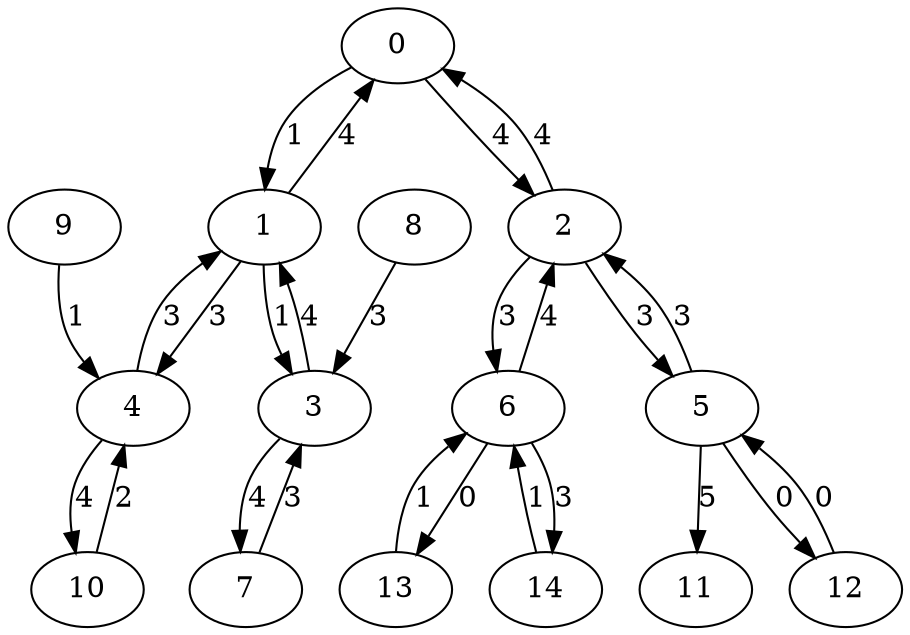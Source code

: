 strict digraph "" {
	0 -> 1	[label=1];
	0 -> 2	[label=4];
	1 -> 0	[label=4];
	1 -> 3	[label=1];
	1 -> 4	[label=3];
	2 -> 0	[label=4];
	2 -> 5	[label=3];
	2 -> 6	[label=3];
	3 -> 1	[label=4];
	3 -> 7	[label=4];
	4 -> 1	[label=3];
	4 -> 10	[label=4];
	5 -> 2	[label=3];
	5 -> 11	[label=5];
	5 -> 12	[label=0];
	6 -> 2	[label=4];
	6 -> 13	[label=0];
	6 -> 14	[label=3];
	7 -> 3	[label=3];
	8 -> 3	[label=3];
	9 -> 4	[label=1];
	10 -> 4	[label=2];
	12 -> 5	[label=0];
	13 -> 6	[label=1];
	14 -> 6	[label=1];
}
